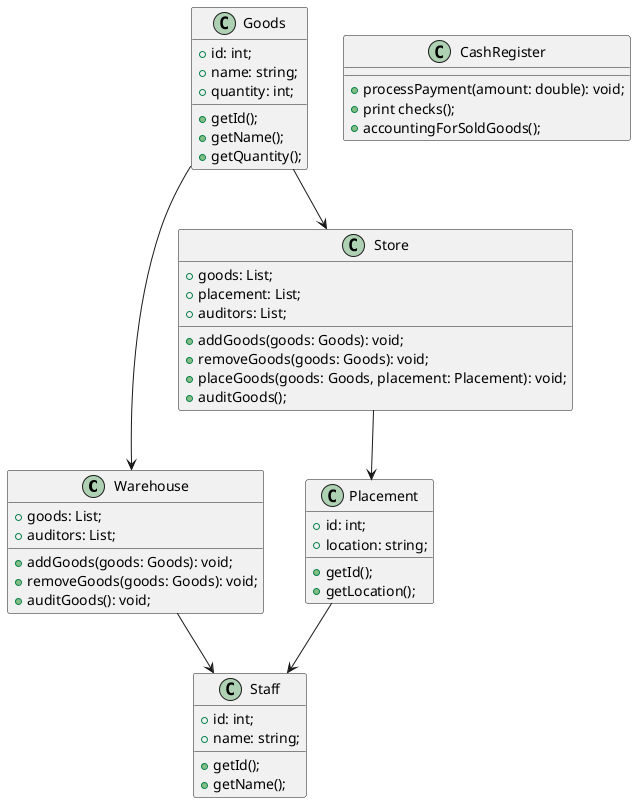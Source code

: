 # Модель системы учета товаров супермаркета

@startuml

class Warehouse {
  +goods: List;
  +auditors: List;
  +addGoods(goods: Goods): void;
  +removeGoods(goods: Goods): void;
  +auditGoods(): void;
  }

class Goods {
  +id: int;
  +name: string;
  +quantity: int;

  +getId();
  +getName();
  +getQuantity();
  }

class Staff {

  +id: int;
  +name: string;

  +getId();
  +getName();
  }

class Store {

  +goods: List;
  +placement: List;
  +auditors: List;

  +addGoods(goods: Goods): void;
  +removeGoods(goods: Goods): void;
  +placeGoods(goods: Goods, placement: Placement): void;
  +auditGoods();
  }

class Placement {

  +id: int;
  +location: string;

  +getId();
  +getLocation();
  }

class CashRegister {

  +processPayment(amount: double): void; 
  
  +print checks();
  +accountingForSoldGoods();
  }

Goods --> Warehouse
Warehouse --> Staff
Goods --> Store
Store --> Placement
Placement --> Staff

@enduml
